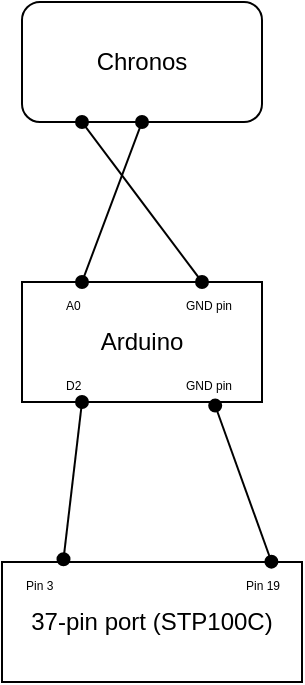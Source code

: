 <mxfile version="10.6.7" type="device"><diagram id="KmGlK9obVWvqehutqM03" name="Page-1"><mxGraphModel dx="1298" dy="561" grid="1" gridSize="10" guides="1" tooltips="1" connect="1" arrows="1" fold="1" page="1" pageScale="1" pageWidth="850" pageHeight="1100" math="0" shadow="0"><root><mxCell id="0"/><mxCell id="1" parent="0"/><mxCell id="WUGbEhe_Pd_NkRukIF2k-1" value="Chronos" style="rounded=1;whiteSpace=wrap;html=1;" vertex="1" parent="1"><mxGeometry x="290" y="80" width="120" height="60" as="geometry"/></mxCell><mxCell id="WUGbEhe_Pd_NkRukIF2k-2" value="Arduino" style="rounded=0;whiteSpace=wrap;html=1;" vertex="1" parent="1"><mxGeometry x="290" y="220" width="120" height="60" as="geometry"/></mxCell><mxCell id="WUGbEhe_Pd_NkRukIF2k-3" value="" style="endArrow=oval;html=1;endFill=1;startArrow=oval;startFill=1;entryX=0.25;entryY=1;entryDx=0;entryDy=0;exitX=0.75;exitY=0;exitDx=0;exitDy=0;" edge="1" parent="1" source="WUGbEhe_Pd_NkRukIF2k-2" target="WUGbEhe_Pd_NkRukIF2k-1"><mxGeometry width="50" height="50" relative="1" as="geometry"><mxPoint x="300" y="250" as="sourcePoint"/><mxPoint x="350" y="200" as="targetPoint"/></mxGeometry></mxCell><mxCell id="WUGbEhe_Pd_NkRukIF2k-4" value="&lt;font style=&quot;font-size: 6px&quot;&gt;GND pin&lt;/font&gt;" style="text;html=1;resizable=0;points=[];autosize=1;align=left;verticalAlign=top;spacingTop=-4;" vertex="1" parent="1"><mxGeometry x="370" y="220" width="40" height="20" as="geometry"/></mxCell><mxCell id="WUGbEhe_Pd_NkRukIF2k-5" value="" style="endArrow=oval;html=1;endFill=1;startArrow=oval;startFill=1;entryX=0.5;entryY=1;entryDx=0;entryDy=0;exitX=0.25;exitY=0;exitDx=0;exitDy=0;" edge="1" parent="1" source="WUGbEhe_Pd_NkRukIF2k-2" target="WUGbEhe_Pd_NkRukIF2k-1"><mxGeometry width="50" height="50" relative="1" as="geometry"><mxPoint x="390.049" y="230.058" as="sourcePoint"/><mxPoint x="330.049" y="150.058" as="targetPoint"/></mxGeometry></mxCell><mxCell id="WUGbEhe_Pd_NkRukIF2k-6" value="&lt;font style=&quot;font-size: 6px&quot;&gt;A0&lt;/font&gt;" style="text;html=1;resizable=0;points=[];autosize=1;align=left;verticalAlign=top;spacingTop=-4;" vertex="1" parent="1"><mxGeometry x="310" y="220" width="20" height="20" as="geometry"/></mxCell><mxCell id="WUGbEhe_Pd_NkRukIF2k-7" value="37-pin port (STP100C)" style="rounded=0;whiteSpace=wrap;html=1;" vertex="1" parent="1"><mxGeometry x="280" y="360" width="150" height="60" as="geometry"/></mxCell><mxCell id="WUGbEhe_Pd_NkRukIF2k-8" value="" style="endArrow=oval;html=1;endFill=1;startArrow=oval;startFill=1;entryX=0.898;entryY=-0.003;entryDx=0;entryDy=0;exitX=0.805;exitY=1.03;exitDx=0;exitDy=0;exitPerimeter=0;entryPerimeter=0;" edge="1" parent="1" source="WUGbEhe_Pd_NkRukIF2k-2" target="WUGbEhe_Pd_NkRukIF2k-7"><mxGeometry width="50" height="50" relative="1" as="geometry"><mxPoint x="390.2" y="230.2" as="sourcePoint"/><mxPoint x="330.2" y="150.2" as="targetPoint"/></mxGeometry></mxCell><mxCell id="WUGbEhe_Pd_NkRukIF2k-9" value="&lt;font style=&quot;font-size: 6px&quot;&gt;Pin 19&lt;/font&gt;" style="text;html=1;resizable=0;points=[];autosize=1;align=left;verticalAlign=top;spacingTop=-4;" vertex="1" parent="1"><mxGeometry x="400" y="360" width="30" height="20" as="geometry"/></mxCell><mxCell id="WUGbEhe_Pd_NkRukIF2k-10" value="&lt;font style=&quot;font-size: 6px&quot;&gt;Pin 3&lt;/font&gt;" style="text;html=1;resizable=0;points=[];autosize=1;align=left;verticalAlign=top;spacingTop=-4;" vertex="1" parent="1"><mxGeometry x="290" y="360" width="30" height="20" as="geometry"/></mxCell><mxCell id="WUGbEhe_Pd_NkRukIF2k-11" value="" style="endArrow=oval;html=1;endFill=1;startArrow=oval;startFill=1;entryX=0.205;entryY=-0.023;entryDx=0;entryDy=0;exitX=0.25;exitY=1;exitDx=0;exitDy=0;entryPerimeter=0;" edge="1" parent="1" source="WUGbEhe_Pd_NkRukIF2k-2" target="WUGbEhe_Pd_NkRukIF2k-7"><mxGeometry width="50" height="50" relative="1" as="geometry"><mxPoint x="390.2" y="229.8" as="sourcePoint"/><mxPoint x="407.8" y="309.8" as="targetPoint"/></mxGeometry></mxCell><mxCell id="WUGbEhe_Pd_NkRukIF2k-12" value="&lt;font style=&quot;font-size: 6px&quot;&gt;D2&lt;/font&gt;" style="text;html=1;resizable=0;points=[];autosize=1;align=left;verticalAlign=top;spacingTop=-4;" vertex="1" parent="1"><mxGeometry x="310" y="260" width="20" height="20" as="geometry"/></mxCell><mxCell id="WUGbEhe_Pd_NkRukIF2k-13" value="&lt;font style=&quot;font-size: 6px&quot;&gt;GND pin&lt;/font&gt;" style="text;html=1;resizable=0;points=[];autosize=1;align=left;verticalAlign=top;spacingTop=-4;" vertex="1" parent="1"><mxGeometry x="370" y="260" width="40" height="20" as="geometry"/></mxCell></root></mxGraphModel></diagram></mxfile>